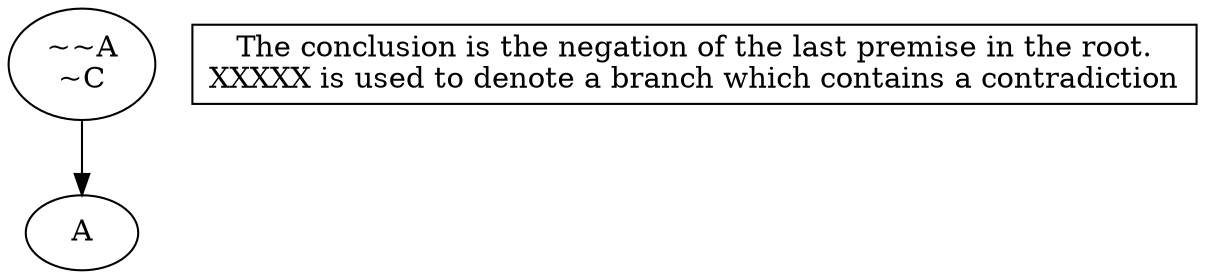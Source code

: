 digraph proof {
	1 -> 2 ;

1 [label="~~A\n~C\n"];
2 [label="A\n"];
INFO_NODE [label="The conclusion is the negation of the last premise in the root.
XXXXX is used to denote a branch which contains a contradiction" shape=box]
}

